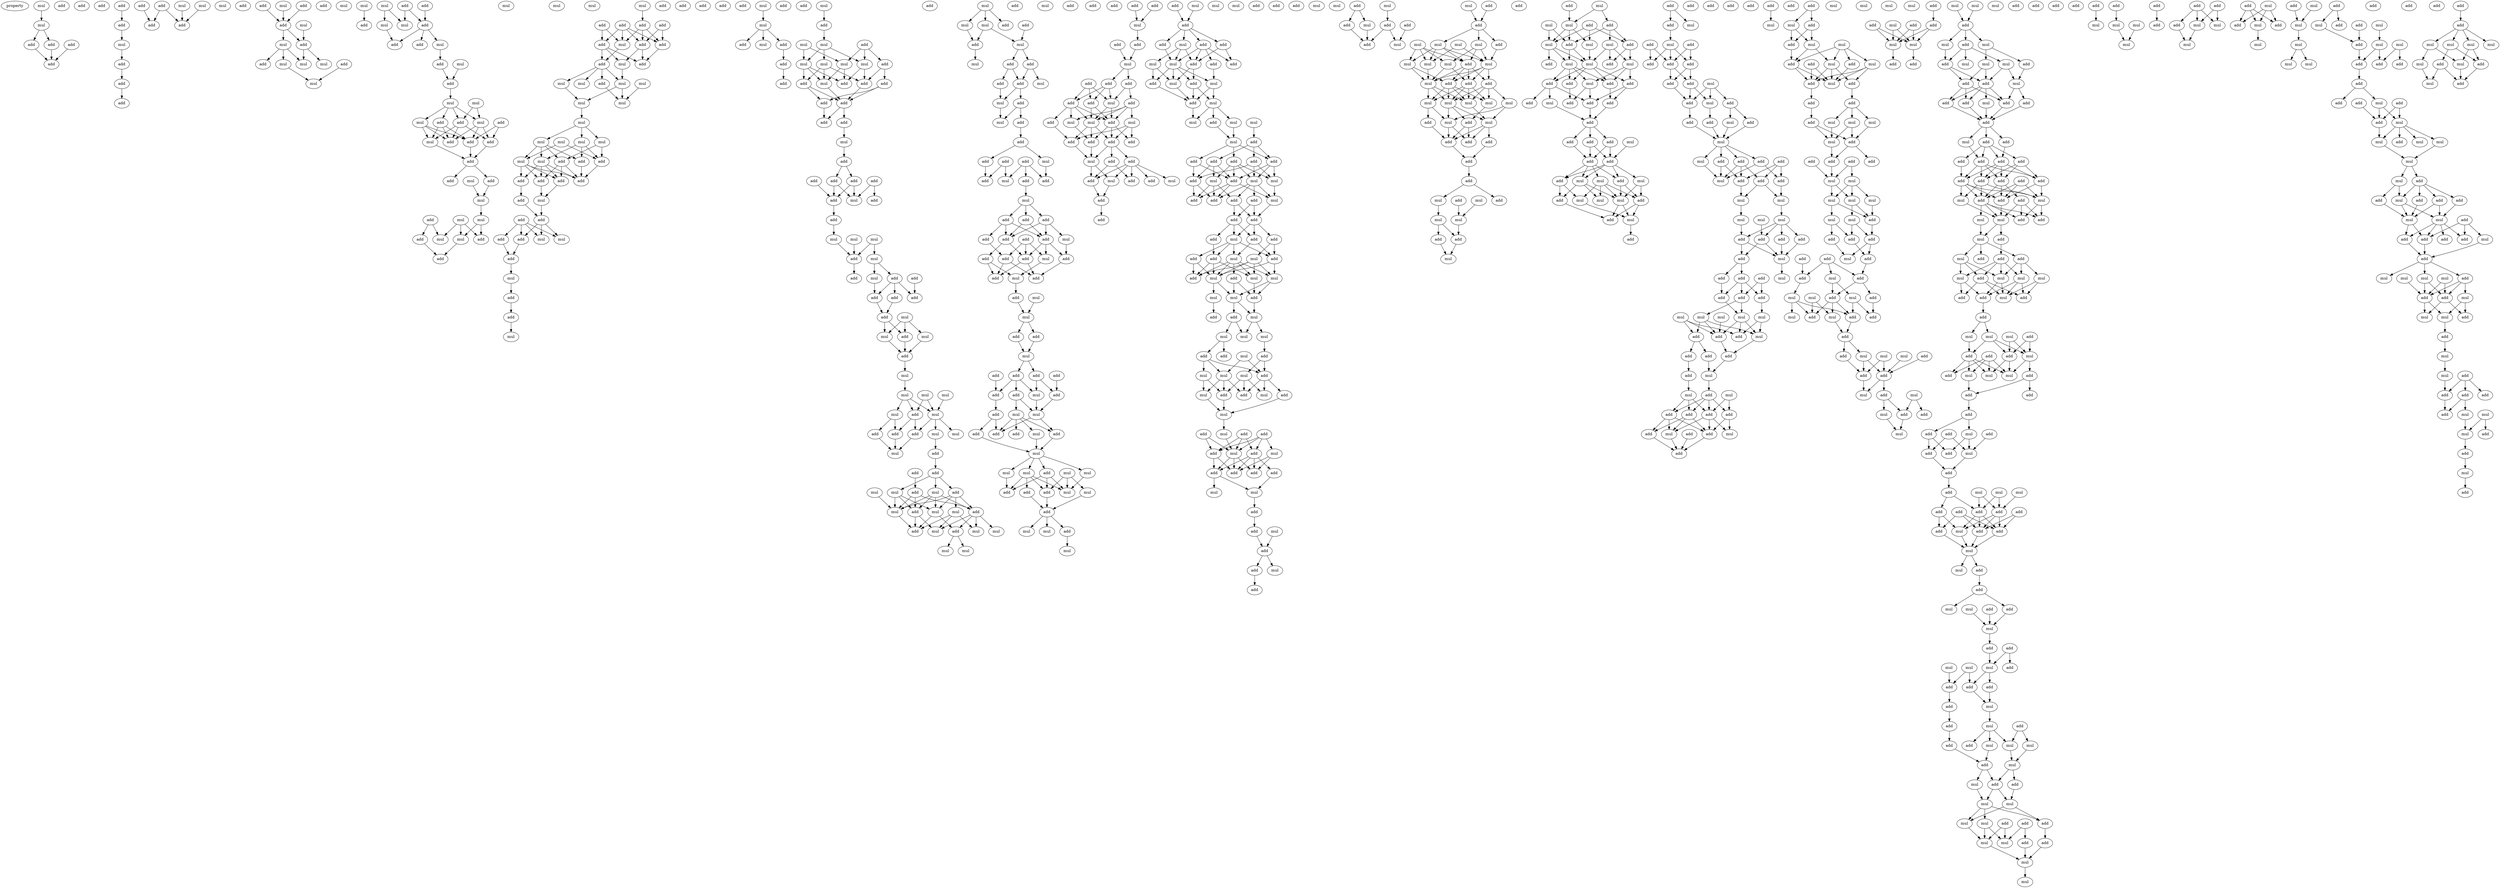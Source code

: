 digraph {
    node [fontcolor=black]
    property [mul=2,lf=1.5]
    0 [ label = mul ];
    1 [ label = add ];
    2 [ label = add ];
    3 [ label = add ];
    4 [ label = mul ];
    5 [ label = add ];
    6 [ label = add ];
    7 [ label = add ];
    8 [ label = add ];
    9 [ label = add ];
    10 [ label = add ];
    11 [ label = add ];
    12 [ label = mul ];
    13 [ label = mul ];
    14 [ label = mul ];
    15 [ label = add ];
    16 [ label = add ];
    17 [ label = add ];
    18 [ label = add ];
    19 [ label = add ];
    20 [ label = add ];
    21 [ label = mul ];
    22 [ label = add ];
    23 [ label = add ];
    24 [ label = mul ];
    25 [ label = add ];
    26 [ label = mul ];
    27 [ label = add ];
    28 [ label = mul ];
    29 [ label = add ];
    30 [ label = add ];
    31 [ label = mul ];
    32 [ label = mul ];
    33 [ label = add ];
    34 [ label = mul ];
    35 [ label = mul ];
    36 [ label = add ];
    37 [ label = mul ];
    38 [ label = mul ];
    39 [ label = add ];
    40 [ label = add ];
    41 [ label = add ];
    42 [ label = mul ];
    43 [ label = mul ];
    44 [ label = mul ];
    45 [ label = add ];
    46 [ label = mul ];
    47 [ label = mul ];
    48 [ label = add ];
    49 [ label = add ];
    50 [ label = add ];
    51 [ label = mul ];
    52 [ label = add ];
    53 [ label = mul ];
    54 [ label = mul ];
    55 [ label = add ];
    56 [ label = mul ];
    57 [ label = add ];
    58 [ label = mul ];
    59 [ label = add ];
    60 [ label = mul ];
    61 [ label = add ];
    62 [ label = add ];
    63 [ label = add ];
    64 [ label = add ];
    65 [ label = mul ];
    66 [ label = add ];
    67 [ label = add ];
    68 [ label = mul ];
    69 [ label = mul ];
    70 [ label = mul ];
    71 [ label = add ];
    72 [ label = mul ];
    73 [ label = mul ];
    74 [ label = add ];
    75 [ label = mul ];
    76 [ label = mul ];
    77 [ label = add ];
    78 [ label = add ];
    79 [ label = mul ];
    80 [ label = add ];
    81 [ label = add ];
    82 [ label = add ];
    83 [ label = add ];
    84 [ label = add ];
    85 [ label = mul ];
    86 [ label = add ];
    87 [ label = add ];
    88 [ label = add ];
    89 [ label = add ];
    90 [ label = mul ];
    91 [ label = add ];
    92 [ label = add ];
    93 [ label = mul ];
    94 [ label = mul ];
    95 [ label = mul ];
    96 [ label = mul ];
    97 [ label = mul ];
    98 [ label = mul ];
    99 [ label = mul ];
    100 [ label = mul ];
    101 [ label = mul ];
    102 [ label = mul ];
    103 [ label = mul ];
    104 [ label = add ];
    105 [ label = mul ];
    106 [ label = add ];
    107 [ label = add ];
    108 [ label = mul ];
    109 [ label = add ];
    110 [ label = add ];
    111 [ label = add ];
    112 [ label = add ];
    113 [ label = add ];
    114 [ label = mul ];
    115 [ label = add ];
    116 [ label = add ];
    117 [ label = mul ];
    118 [ label = add ];
    119 [ label = mul ];
    120 [ label = add ];
    121 [ label = add ];
    122 [ label = mul ];
    123 [ label = add ];
    124 [ label = add ];
    125 [ label = add ];
    126 [ label = add ];
    127 [ label = add ];
    128 [ label = add ];
    129 [ label = mul ];
    130 [ label = mul ];
    131 [ label = mul ];
    132 [ label = add ];
    133 [ label = mul ];
    134 [ label = add ];
    135 [ label = add ];
    136 [ label = add ];
    137 [ label = add ];
    138 [ label = add ];
    139 [ label = mul ];
    140 [ label = add ];
    141 [ label = mul ];
    142 [ label = mul ];
    143 [ label = add ];
    144 [ label = add ];
    145 [ label = mul ];
    146 [ label = mul ];
    147 [ label = mul ];
    148 [ label = mul ];
    149 [ label = add ];
    150 [ label = add ];
    151 [ label = add ];
    152 [ label = add ];
    153 [ label = mul ];
    154 [ label = add ];
    155 [ label = add ];
    156 [ label = add ];
    157 [ label = add ];
    158 [ label = mul ];
    159 [ label = add ];
    160 [ label = add ];
    161 [ label = add ];
    162 [ label = add ];
    163 [ label = add ];
    164 [ label = add ];
    165 [ label = add ];
    166 [ label = add ];
    167 [ label = mul ];
    168 [ label = add ];
    169 [ label = mul ];
    170 [ label = mul ];
    171 [ label = mul ];
    172 [ label = mul ];
    173 [ label = add ];
    174 [ label = add ];
    175 [ label = add ];
    176 [ label = mul ];
    177 [ label = add ];
    178 [ label = add ];
    179 [ label = add ];
    180 [ label = add ];
    181 [ label = mul ];
    182 [ label = add ];
    183 [ label = mul ];
    184 [ label = add ];
    185 [ label = mul ];
    186 [ label = add ];
    187 [ label = mul ];
    188 [ label = mul ];
    189 [ label = mul ];
    190 [ label = mul ];
    191 [ label = mul ];
    192 [ label = mul ];
    193 [ label = add ];
    194 [ label = add ];
    195 [ label = add ];
    196 [ label = mul ];
    197 [ label = add ];
    198 [ label = mul ];
    199 [ label = add ];
    200 [ label = mul ];
    201 [ label = add ];
    202 [ label = add ];
    203 [ label = mul ];
    204 [ label = add ];
    205 [ label = mul ];
    206 [ label = mul ];
    207 [ label = add ];
    208 [ label = mul ];
    209 [ label = add ];
    210 [ label = add ];
    211 [ label = mul ];
    212 [ label = mul ];
    213 [ label = mul ];
    214 [ label = mul ];
    215 [ label = add ];
    216 [ label = add ];
    217 [ label = mul ];
    218 [ label = mul ];
    219 [ label = mul ];
    220 [ label = mul ];
    221 [ label = add ];
    222 [ label = add ];
    223 [ label = mul ];
    224 [ label = mul ];
    225 [ label = mul ];
    226 [ label = add ];
    227 [ label = mul ];
    228 [ label = add ];
    229 [ label = add ];
    230 [ label = mul ];
    231 [ label = add ];
    232 [ label = add ];
    233 [ label = add ];
    234 [ label = mul ];
    235 [ label = add ];
    236 [ label = mul ];
    237 [ label = mul ];
    238 [ label = add ];
    239 [ label = add ];
    240 [ label = add ];
    241 [ label = add ];
    242 [ label = add ];
    243 [ label = add ];
    244 [ label = mul ];
    245 [ label = mul ];
    246 [ label = add ];
    247 [ label = add ];
    248 [ label = add ];
    249 [ label = mul ];
    250 [ label = add ];
    251 [ label = add ];
    252 [ label = add ];
    253 [ label = add ];
    254 [ label = add ];
    255 [ label = mul ];
    256 [ label = add ];
    257 [ label = add ];
    258 [ label = add ];
    259 [ label = add ];
    260 [ label = mul ];
    261 [ label = add ];
    262 [ label = add ];
    263 [ label = mul ];
    264 [ label = add ];
    265 [ label = add ];
    266 [ label = mul ];
    267 [ label = add ];
    268 [ label = mul ];
    269 [ label = add ];
    270 [ label = add ];
    271 [ label = add ];
    272 [ label = mul ];
    273 [ label = add ];
    274 [ label = add ];
    275 [ label = add ];
    276 [ label = add ];
    277 [ label = add ];
    278 [ label = add ];
    279 [ label = add ];
    280 [ label = mul ];
    281 [ label = mul ];
    282 [ label = add ];
    283 [ label = mul ];
    284 [ label = add ];
    285 [ label = add ];
    286 [ label = mul ];
    287 [ label = add ];
    288 [ label = add ];
    289 [ label = mul ];
    290 [ label = mul ];
    291 [ label = mul ];
    292 [ label = add ];
    293 [ label = mul ];
    294 [ label = mul ];
    295 [ label = add ];
    296 [ label = add ];
    297 [ label = add ];
    298 [ label = mul ];
    299 [ label = mul ];
    300 [ label = add ];
    301 [ label = mul ];
    302 [ label = mul ];
    303 [ label = add ];
    304 [ label = add ];
    305 [ label = mul ];
    306 [ label = add ];
    307 [ label = add ];
    308 [ label = mul ];
    309 [ label = add ];
    310 [ label = add ];
    311 [ label = mul ];
    312 [ label = add ];
    313 [ label = add ];
    314 [ label = add ];
    315 [ label = add ];
    316 [ label = add ];
    317 [ label = mul ];
    318 [ label = add ];
    319 [ label = mul ];
    320 [ label = add ];
    321 [ label = mul ];
    322 [ label = mul ];
    323 [ label = add ];
    324 [ label = add ];
    325 [ label = add ];
    326 [ label = add ];
    327 [ label = add ];
    328 [ label = add ];
    329 [ label = add ];
    330 [ label = mul ];
    331 [ label = mul ];
    332 [ label = add ];
    333 [ label = mul ];
    334 [ label = add ];
    335 [ label = add ];
    336 [ label = add ];
    337 [ label = add ];
    338 [ label = add ];
    339 [ label = mul ];
    340 [ label = mul ];
    341 [ label = mul ];
    342 [ label = add ];
    343 [ label = mul ];
    344 [ label = add ];
    345 [ label = add ];
    346 [ label = add ];
    347 [ label = mul ];
    348 [ label = add ];
    349 [ label = add ];
    350 [ label = add ];
    351 [ label = mul ];
    352 [ label = add ];
    353 [ label = mul ];
    354 [ label = add ];
    355 [ label = mul ];
    356 [ label = mul ];
    357 [ label = add ];
    358 [ label = mul ];
    359 [ label = mul ];
    360 [ label = add ];
    361 [ label = mul ];
    362 [ label = mul ];
    363 [ label = add ];
    364 [ label = add ];
    365 [ label = add ];
    366 [ label = add ];
    367 [ label = add ];
    368 [ label = add ];
    369 [ label = mul ];
    370 [ label = add ];
    371 [ label = mul ];
    372 [ label = add ];
    373 [ label = mul ];
    374 [ label = mul ];
    375 [ label = add ];
    376 [ label = add ];
    377 [ label = add ];
    378 [ label = add ];
    379 [ label = add ];
    380 [ label = add ];
    381 [ label = add ];
    382 [ label = add ];
    383 [ label = add ];
    384 [ label = mul ];
    385 [ label = mul ];
    386 [ label = mul ];
    387 [ label = add ];
    388 [ label = add ];
    389 [ label = add ];
    390 [ label = mul ];
    391 [ label = mul ];
    392 [ label = add ];
    393 [ label = mul ];
    394 [ label = add ];
    395 [ label = add ];
    396 [ label = mul ];
    397 [ label = mul ];
    398 [ label = mul ];
    399 [ label = add ];
    400 [ label = add ];
    401 [ label = mul ];
    402 [ label = mul ];
    403 [ label = mul ];
    404 [ label = add ];
    405 [ label = add ];
    406 [ label = mul ];
    407 [ label = add ];
    408 [ label = add ];
    409 [ label = mul ];
    410 [ label = add ];
    411 [ label = mul ];
    412 [ label = mul ];
    413 [ label = add ];
    414 [ label = add ];
    415 [ label = mul ];
    416 [ label = mul ];
    417 [ label = add ];
    418 [ label = mul ];
    419 [ label = mul ];
    420 [ label = add ];
    421 [ label = add ];
    422 [ label = add ];
    423 [ label = mul ];
    424 [ label = mul ];
    425 [ label = add ];
    426 [ label = add ];
    427 [ label = add ];
    428 [ label = add ];
    429 [ label = add ];
    430 [ label = add ];
    431 [ label = mul ];
    432 [ label = mul ];
    433 [ label = add ];
    434 [ label = add ];
    435 [ label = add ];
    436 [ label = add ];
    437 [ label = mul ];
    438 [ label = mul ];
    439 [ label = add ];
    440 [ label = mul ];
    441 [ label = add ];
    442 [ label = mul ];
    443 [ label = add ];
    444 [ label = add ];
    445 [ label = mul ];
    446 [ label = add ];
    447 [ label = add ];
    448 [ label = add ];
    449 [ label = mul ];
    450 [ label = add ];
    451 [ label = mul ];
    452 [ label = mul ];
    453 [ label = add ];
    454 [ label = add ];
    455 [ label = mul ];
    456 [ label = add ];
    457 [ label = mul ];
    458 [ label = mul ];
    459 [ label = mul ];
    460 [ label = mul ];
    461 [ label = mul ];
    462 [ label = add ];
    463 [ label = mul ];
    464 [ label = mul ];
    465 [ label = mul ];
    466 [ label = add ];
    467 [ label = add ];
    468 [ label = add ];
    469 [ label = mul ];
    470 [ label = mul ];
    471 [ label = mul ];
    472 [ label = mul ];
    473 [ label = mul ];
    474 [ label = add ];
    475 [ label = mul ];
    476 [ label = add ];
    477 [ label = mul ];
    478 [ label = add ];
    479 [ label = add ];
    480 [ label = add ];
    481 [ label = add ];
    482 [ label = add ];
    483 [ label = mul ];
    484 [ label = add ];
    485 [ label = add ];
    486 [ label = mul ];
    487 [ label = mul ];
    488 [ label = mul ];
    489 [ label = add ];
    490 [ label = add ];
    491 [ label = add ];
    492 [ label = mul ];
    493 [ label = mul ];
    494 [ label = add ];
    495 [ label = add ];
    496 [ label = mul ];
    497 [ label = add ];
    498 [ label = mul ];
    499 [ label = add ];
    500 [ label = mul ];
    501 [ label = mul ];
    502 [ label = add ];
    503 [ label = mul ];
    504 [ label = mul ];
    505 [ label = add ];
    506 [ label = mul ];
    507 [ label = add ];
    508 [ label = mul ];
    509 [ label = mul ];
    510 [ label = add ];
    511 [ label = add ];
    512 [ label = add ];
    513 [ label = add ];
    514 [ label = add ];
    515 [ label = add ];
    516 [ label = add ];
    517 [ label = add ];
    518 [ label = mul ];
    519 [ label = add ];
    520 [ label = add ];
    521 [ label = add ];
    522 [ label = add ];
    523 [ label = mul ];
    524 [ label = add ];
    525 [ label = add ];
    526 [ label = add ];
    527 [ label = mul ];
    528 [ label = add ];
    529 [ label = mul ];
    530 [ label = mul ];
    531 [ label = add ];
    532 [ label = mul ];
    533 [ label = mul ];
    534 [ label = add ];
    535 [ label = mul ];
    536 [ label = add ];
    537 [ label = mul ];
    538 [ label = add ];
    539 [ label = add ];
    540 [ label = add ];
    541 [ label = mul ];
    542 [ label = mul ];
    543 [ label = add ];
    544 [ label = add ];
    545 [ label = add ];
    546 [ label = add ];
    547 [ label = add ];
    548 [ label = add ];
    549 [ label = mul ];
    550 [ label = add ];
    551 [ label = add ];
    552 [ label = mul ];
    553 [ label = add ];
    554 [ label = add ];
    555 [ label = add ];
    556 [ label = add ];
    557 [ label = mul ];
    558 [ label = add ];
    559 [ label = add ];
    560 [ label = mul ];
    561 [ label = add ];
    562 [ label = add ];
    563 [ label = add ];
    564 [ label = add ];
    565 [ label = mul ];
    566 [ label = mul ];
    567 [ label = add ];
    568 [ label = add ];
    569 [ label = add ];
    570 [ label = mul ];
    571 [ label = mul ];
    572 [ label = add ];
    573 [ label = mul ];
    574 [ label = mul ];
    575 [ label = mul ];
    576 [ label = add ];
    577 [ label = add ];
    578 [ label = add ];
    579 [ label = add ];
    580 [ label = mul ];
    581 [ label = add ];
    582 [ label = add ];
    583 [ label = mul ];
    584 [ label = add ];
    585 [ label = add ];
    586 [ label = add ];
    587 [ label = add ];
    588 [ label = add ];
    589 [ label = mul ];
    590 [ label = mul ];
    591 [ label = mul ];
    592 [ label = mul ];
    593 [ label = mul ];
    594 [ label = add ];
    595 [ label = add ];
    596 [ label = mul ];
    597 [ label = add ];
    598 [ label = add ];
    599 [ label = add ];
    600 [ label = add ];
    601 [ label = mul ];
    602 [ label = add ];
    603 [ label = add ];
    604 [ label = mul ];
    605 [ label = add ];
    606 [ label = mul ];
    607 [ label = add ];
    608 [ label = add ];
    609 [ label = add ];
    610 [ label = add ];
    611 [ label = mul ];
    612 [ label = add ];
    613 [ label = mul ];
    614 [ label = add ];
    615 [ label = add ];
    616 [ label = add ];
    617 [ label = add ];
    618 [ label = add ];
    619 [ label = add ];
    620 [ label = mul ];
    621 [ label = mul ];
    622 [ label = mul ];
    623 [ label = mul ];
    624 [ label = add ];
    625 [ label = add ];
    626 [ label = mul ];
    627 [ label = mul ];
    628 [ label = add ];
    629 [ label = add ];
    630 [ label = mul ];
    631 [ label = mul ];
    632 [ label = add ];
    633 [ label = add ];
    634 [ label = mul ];
    635 [ label = add ];
    636 [ label = add ];
    637 [ label = add ];
    638 [ label = add ];
    639 [ label = mul ];
    640 [ label = mul ];
    641 [ label = mul ];
    642 [ label = mul ];
    643 [ label = add ];
    644 [ label = add ];
    645 [ label = add ];
    646 [ label = add ];
    647 [ label = add ];
    648 [ label = mul ];
    649 [ label = mul ];
    650 [ label = mul ];
    651 [ label = mul ];
    652 [ label = mul ];
    653 [ label = mul ];
    654 [ label = add ];
    655 [ label = mul ];
    656 [ label = mul ];
    657 [ label = add ];
    658 [ label = add ];
    659 [ label = add ];
    660 [ label = add ];
    661 [ label = mul ];
    662 [ label = add ];
    663 [ label = add ];
    664 [ label = mul ];
    665 [ label = add ];
    666 [ label = add ];
    667 [ label = mul ];
    668 [ label = mul ];
    669 [ label = add ];
    670 [ label = add ];
    671 [ label = mul ];
    672 [ label = add ];
    673 [ label = mul ];
    674 [ label = add ];
    675 [ label = add ];
    676 [ label = mul ];
    677 [ label = add ];
    678 [ label = add ];
    679 [ label = mul ];
    680 [ label = mul ];
    681 [ label = mul ];
    682 [ label = add ];
    683 [ label = add ];
    684 [ label = add ];
    685 [ label = add ];
    686 [ label = mul ];
    687 [ label = mul ];
    688 [ label = add ];
    689 [ label = add ];
    690 [ label = mul ];
    691 [ label = mul ];
    692 [ label = mul ];
    693 [ label = add ];
    694 [ label = add ];
    695 [ label = add ];
    696 [ label = add ];
    697 [ label = mul ];
    698 [ label = mul ];
    699 [ label = mul ];
    700 [ label = add ];
    701 [ label = mul ];
    702 [ label = mul ];
    703 [ label = add ];
    704 [ label = mul ];
    705 [ label = add ];
    706 [ label = mul ];
    707 [ label = add ];
    708 [ label = mul ];
    709 [ label = mul ];
    710 [ label = add ];
    711 [ label = add ];
    712 [ label = mul ];
    713 [ label = mul ];
    714 [ label = add ];
    715 [ label = mul ];
    716 [ label = add ];
    717 [ label = add ];
    718 [ label = add ];
    719 [ label = add ];
    720 [ label = mul ];
    721 [ label = add ];
    722 [ label = add ];
    723 [ label = add ];
    724 [ label = mul ];
    725 [ label = add ];
    726 [ label = add ];
    727 [ label = add ];
    728 [ label = add ];
    729 [ label = add ];
    730 [ label = add ];
    731 [ label = add ];
    732 [ label = add ];
    733 [ label = add ];
    734 [ label = add ];
    735 [ label = add ];
    736 [ label = add ];
    737 [ label = add ];
    738 [ label = add ];
    739 [ label = mul ];
    740 [ label = mul ];
    741 [ label = mul ];
    742 [ label = add ];
    743 [ label = add ];
    744 [ label = mul ];
    745 [ label = mul ];
    746 [ label = add ];
    747 [ label = mul ];
    748 [ label = add ];
    749 [ label = add ];
    750 [ label = add ];
    751 [ label = mul ];
    752 [ label = mul ];
    753 [ label = mul ];
    754 [ label = add ];
    755 [ label = mul ];
    756 [ label = add ];
    757 [ label = add ];
    758 [ label = mul ];
    759 [ label = add ];
    760 [ label = add ];
    761 [ label = mul ];
    762 [ label = mul ];
    763 [ label = add ];
    764 [ label = mul ];
    765 [ label = mul ];
    766 [ label = add ];
    767 [ label = add ];
    768 [ label = add ];
    769 [ label = add ];
    770 [ label = mul ];
    771 [ label = mul ];
    772 [ label = add ];
    773 [ label = mul ];
    774 [ label = add ];
    775 [ label = add ];
    776 [ label = add ];
    777 [ label = add ];
    778 [ label = mul ];
    779 [ label = add ];
    780 [ label = add ];
    781 [ label = add ];
    782 [ label = add ];
    783 [ label = mul ];
    784 [ label = add ];
    785 [ label = add ];
    786 [ label = mul ];
    787 [ label = mul ];
    788 [ label = mul ];
    789 [ label = add ];
    790 [ label = add ];
    791 [ label = add ];
    792 [ label = add ];
    793 [ label = add ];
    794 [ label = add ];
    795 [ label = add ];
    796 [ label = add ];
    797 [ label = mul ];
    798 [ label = mul ];
    799 [ label = add ];
    800 [ label = mul ];
    801 [ label = add ];
    802 [ label = add ];
    803 [ label = add ];
    804 [ label = mul ];
    805 [ label = mul ];
    806 [ label = add ];
    807 [ label = add ];
    808 [ label = add ];
    809 [ label = mul ];
    810 [ label = add ];
    811 [ label = add ];
    812 [ label = mul ];
    813 [ label = add ];
    814 [ label = mul ];
    815 [ label = mul ];
    816 [ label = add ];
    817 [ label = add ];
    818 [ label = add ];
    819 [ label = add ];
    820 [ label = mul ];
    821 [ label = add ];
    822 [ label = mul ];
    823 [ label = add ];
    824 [ label = add ];
    825 [ label = mul ];
    826 [ label = mul ];
    827 [ label = add ];
    828 [ label = mul ];
    829 [ label = mul ];
    830 [ label = add ];
    831 [ label = mul ];
    832 [ label = add ];
    833 [ label = add ];
    834 [ label = mul ];
    835 [ label = mul ];
    836 [ label = add ];
    837 [ label = mul ];
    838 [ label = add ];
    839 [ label = add ];
    840 [ label = mul ];
    841 [ label = mul ];
    842 [ label = add ];
    843 [ label = add ];
    844 [ label = mul ];
    845 [ label = mul ];
    846 [ label = mul ];
    847 [ label = add ];
    848 [ label = add ];
    849 [ label = mul ];
    850 [ label = mul ];
    851 [ label = mul ];
    852 [ label = mul ];
    853 [ label = add ];
    854 [ label = add ];
    855 [ label = add ];
    856 [ label = add ];
    857 [ label = mul ];
    858 [ label = add ];
    859 [ label = mul ];
    860 [ label = mul ];
    861 [ label = add ];
    862 [ label = mul ];
    863 [ label = add ];
    864 [ label = add ];
    865 [ label = mul ];
    866 [ label = add ];
    867 [ label = mul ];
    868 [ label = mul ];
    869 [ label = mul ];
    870 [ label = mul ];
    871 [ label = mul ];
    872 [ label = mul ];
    873 [ label = add ];
    874 [ label = mul ];
    875 [ label = mul ];
    876 [ label = add ];
    877 [ label = add ];
    878 [ label = mul ];
    879 [ label = add ];
    880 [ label = mul ];
    881 [ label = add ];
    882 [ label = add ];
    883 [ label = add ];
    884 [ label = add ];
    885 [ label = add ];
    886 [ label = mul ];
    887 [ label = add ];
    888 [ label = add ];
    889 [ label = add ];
    890 [ label = mul ];
    891 [ label = add ];
    892 [ label = mul ];
    893 [ label = mul ];
    894 [ label = mul ];
    895 [ label = mul ];
    896 [ label = mul ];
    897 [ label = add ];
    898 [ label = add ];
    899 [ label = add ];
    900 [ label = add ];
    901 [ label = add ];
    902 [ label = mul ];
    903 [ label = mul ];
    904 [ label = mul ];
    905 [ label = add ];
    906 [ label = add ];
    907 [ label = mul ];
    908 [ label = add ];
    909 [ label = add ];
    910 [ label = add ];
    911 [ label = add ];
    912 [ label = mul ];
    913 [ label = mul ];
    914 [ label = mul ];
    915 [ label = add ];
    916 [ label = mul ];
    917 [ label = add ];
    918 [ label = add ];
    919 [ label = mul ];
    920 [ label = mul ];
    921 [ label = mul ];
    922 [ label = add ];
    923 [ label = add ];
    924 [ label = mul ];
    925 [ label = add ];
    926 [ label = mul ];
    927 [ label = add ];
    928 [ label = add ];
    929 [ label = add ];
    930 [ label = add ];
    931 [ label = mul ];
    932 [ label = mul ];
    933 [ label = mul ];
    934 [ label = add ];
    935 [ label = add ];
    936 [ label = add ];
    937 [ label = mul ];
    938 [ label = add ];
    939 [ label = add ];
    940 [ label = add ];
    941 [ label = add ];
    942 [ label = add ];
    943 [ label = mul ];
    944 [ label = mul ];
    945 [ label = mul ];
    946 [ label = mul ];
    947 [ label = add ];
    948 [ label = mul ];
    949 [ label = mul ];
    950 [ label = add ];
    951 [ label = mul ];
    952 [ label = add ];
    0 -> 4 [ name = 0 ];
    4 -> 6 [ name = 1 ];
    4 -> 7 [ name = 2 ];
    5 -> 8 [ name = 3 ];
    6 -> 8 [ name = 4 ];
    7 -> 8 [ name = 5 ];
    9 -> 10 [ name = 6 ];
    10 -> 14 [ name = 7 ];
    11 -> 18 [ name = 8 ];
    12 -> 17 [ name = 9 ];
    13 -> 17 [ name = 10 ];
    14 -> 16 [ name = 11 ];
    15 -> 17 [ name = 12 ];
    15 -> 18 [ name = 13 ];
    16 -> 19 [ name = 14 ];
    19 -> 20 [ name = 15 ];
    23 -> 27 [ name = 16 ];
    24 -> 27 [ name = 17 ];
    25 -> 27 [ name = 18 ];
    26 -> 29 [ name = 19 ];
    27 -> 28 [ name = 20 ];
    27 -> 29 [ name = 21 ];
    28 -> 30 [ name = 22 ];
    28 -> 31 [ name = 23 ];
    28 -> 32 [ name = 24 ];
    29 -> 32 [ name = 25 ];
    29 -> 34 [ name = 26 ];
    31 -> 35 [ name = 27 ];
    33 -> 35 [ name = 28 ];
    38 -> 39 [ name = 29 ];
    40 -> 44 [ name = 30 ];
    40 -> 45 [ name = 31 ];
    41 -> 45 [ name = 32 ];
    43 -> 44 [ name = 33 ];
    43 -> 46 [ name = 34 ];
    45 -> 47 [ name = 35 ];
    45 -> 48 [ name = 36 ];
    45 -> 49 [ name = 37 ];
    46 -> 48 [ name = 38 ];
    47 -> 50 [ name = 39 ];
    50 -> 52 [ name = 40 ];
    51 -> 52 [ name = 41 ];
    52 -> 54 [ name = 42 ];
    53 -> 55 [ name = 43 ];
    53 -> 58 [ name = 44 ];
    54 -> 55 [ name = 45 ];
    54 -> 56 [ name = 46 ];
    54 -> 57 [ name = 47 ];
    54 -> 58 [ name = 48 ];
    55 -> 60 [ name = 49 ];
    55 -> 62 [ name = 50 ];
    55 -> 63 [ name = 51 ];
    56 -> 60 [ name = 52 ];
    56 -> 61 [ name = 53 ];
    56 -> 63 [ name = 54 ];
    57 -> 60 [ name = 55 ];
    57 -> 61 [ name = 56 ];
    57 -> 63 [ name = 57 ];
    58 -> 61 [ name = 58 ];
    58 -> 62 [ name = 59 ];
    58 -> 63 [ name = 60 ];
    59 -> 61 [ name = 61 ];
    59 -> 62 [ name = 62 ];
    60 -> 64 [ name = 63 ];
    61 -> 64 [ name = 64 ];
    62 -> 64 [ name = 65 ];
    64 -> 66 [ name = 66 ];
    64 -> 67 [ name = 67 ];
    65 -> 68 [ name = 68 ];
    67 -> 68 [ name = 69 ];
    68 -> 69 [ name = 70 ];
    69 -> 76 [ name = 71 ];
    69 -> 77 [ name = 72 ];
    70 -> 75 [ name = 73 ];
    70 -> 76 [ name = 74 ];
    70 -> 77 [ name = 75 ];
    71 -> 74 [ name = 76 ];
    71 -> 75 [ name = 77 ];
    74 -> 78 [ name = 78 ];
    76 -> 78 [ name = 79 ];
    79 -> 83 [ name = 80 ];
    80 -> 85 [ name = 81 ];
    80 -> 86 [ name = 82 ];
    80 -> 87 [ name = 83 ];
    80 -> 88 [ name = 84 ];
    82 -> 85 [ name = 85 ];
    82 -> 86 [ name = 86 ];
    83 -> 85 [ name = 87 ];
    83 -> 87 [ name = 88 ];
    83 -> 88 [ name = 89 ];
    84 -> 87 [ name = 90 ];
    84 -> 88 [ name = 91 ];
    85 -> 89 [ name = 92 ];
    86 -> 89 [ name = 93 ];
    86 -> 90 [ name = 94 ];
    86 -> 91 [ name = 95 ];
    87 -> 91 [ name = 96 ];
    88 -> 90 [ name = 97 ];
    88 -> 91 [ name = 98 ];
    89 -> 92 [ name = 99 ];
    89 -> 93 [ name = 100 ];
    89 -> 94 [ name = 101 ];
    89 -> 96 [ name = 102 ];
    90 -> 94 [ name = 103 ];
    92 -> 97 [ name = 104 ];
    93 -> 98 [ name = 105 ];
    94 -> 97 [ name = 106 ];
    94 -> 98 [ name = 107 ];
    95 -> 97 [ name = 108 ];
    98 -> 99 [ name = 109 ];
    99 -> 101 [ name = 110 ];
    99 -> 102 [ name = 111 ];
    99 -> 103 [ name = 112 ];
    100 -> 106 [ name = 113 ];
    100 -> 108 [ name = 114 ];
    101 -> 104 [ name = 115 ];
    101 -> 106 [ name = 116 ];
    102 -> 105 [ name = 117 ];
    102 -> 106 [ name = 118 ];
    102 -> 107 [ name = 119 ];
    103 -> 104 [ name = 120 ];
    103 -> 105 [ name = 121 ];
    103 -> 107 [ name = 122 ];
    103 -> 108 [ name = 123 ];
    104 -> 110 [ name = 124 ];
    104 -> 111 [ name = 125 ];
    104 -> 112 [ name = 126 ];
    105 -> 109 [ name = 127 ];
    105 -> 110 [ name = 128 ];
    105 -> 111 [ name = 129 ];
    105 -> 112 [ name = 130 ];
    106 -> 110 [ name = 131 ];
    107 -> 110 [ name = 132 ];
    108 -> 109 [ name = 133 ];
    108 -> 110 [ name = 134 ];
    108 -> 111 [ name = 135 ];
    108 -> 112 [ name = 136 ];
    109 -> 113 [ name = 137 ];
    111 -> 114 [ name = 138 ];
    112 -> 114 [ name = 139 ];
    113 -> 115 [ name = 140 ];
    114 -> 115 [ name = 141 ];
    115 -> 117 [ name = 142 ];
    115 -> 119 [ name = 143 ];
    115 -> 120 [ name = 144 ];
    116 -> 117 [ name = 145 ];
    116 -> 118 [ name = 146 ];
    116 -> 119 [ name = 147 ];
    116 -> 120 [ name = 148 ];
    118 -> 121 [ name = 149 ];
    120 -> 121 [ name = 150 ];
    121 -> 122 [ name = 151 ];
    122 -> 123 [ name = 152 ];
    123 -> 128 [ name = 153 ];
    128 -> 129 [ name = 154 ];
    130 -> 131 [ name = 155 ];
    131 -> 132 [ name = 156 ];
    131 -> 133 [ name = 157 ];
    131 -> 135 [ name = 158 ];
    135 -> 137 [ name = 159 ];
    137 -> 138 [ name = 160 ];
    139 -> 140 [ name = 161 ];
    140 -> 142 [ name = 162 ];
    141 -> 146 [ name = 163 ];
    141 -> 148 [ name = 164 ];
    142 -> 145 [ name = 165 ];
    142 -> 147 [ name = 166 ];
    142 -> 148 [ name = 167 ];
    143 -> 144 [ name = 168 ];
    143 -> 145 [ name = 169 ];
    143 -> 146 [ name = 170 ];
    144 -> 149 [ name = 171 ];
    144 -> 151 [ name = 172 ];
    145 -> 149 [ name = 173 ];
    145 -> 150 [ name = 174 ];
    146 -> 150 [ name = 175 ];
    146 -> 153 [ name = 176 ];
    147 -> 149 [ name = 177 ];
    147 -> 152 [ name = 178 ];
    147 -> 153 [ name = 179 ];
    148 -> 150 [ name = 180 ];
    148 -> 152 [ name = 181 ];
    148 -> 153 [ name = 182 ];
    149 -> 155 [ name = 183 ];
    151 -> 154 [ name = 184 ];
    151 -> 155 [ name = 185 ];
    152 -> 154 [ name = 186 ];
    152 -> 155 [ name = 187 ];
    153 -> 155 [ name = 188 ];
    154 -> 157 [ name = 189 ];
    155 -> 156 [ name = 190 ];
    155 -> 157 [ name = 191 ];
    156 -> 158 [ name = 192 ];
    158 -> 159 [ name = 193 ];
    159 -> 163 [ name = 194 ];
    159 -> 164 [ name = 195 ];
    160 -> 166 [ name = 196 ];
    161 -> 165 [ name = 197 ];
    161 -> 167 [ name = 198 ];
    163 -> 166 [ name = 199 ];
    163 -> 167 [ name = 200 ];
    164 -> 166 [ name = 201 ];
    164 -> 167 [ name = 202 ];
    166 -> 168 [ name = 203 ];
    168 -> 169 [ name = 204 ];
    169 -> 173 [ name = 205 ];
    170 -> 172 [ name = 206 ];
    170 -> 173 [ name = 207 ];
    171 -> 173 [ name = 208 ];
    172 -> 175 [ name = 209 ];
    172 -> 176 [ name = 210 ];
    173 -> 174 [ name = 211 ];
    175 -> 178 [ name = 212 ];
    175 -> 179 [ name = 213 ];
    175 -> 180 [ name = 214 ];
    176 -> 178 [ name = 215 ];
    177 -> 179 [ name = 216 ];
    178 -> 182 [ name = 217 ];
    180 -> 182 [ name = 218 ];
    181 -> 183 [ name = 219 ];
    181 -> 184 [ name = 220 ];
    181 -> 185 [ name = 221 ];
    182 -> 183 [ name = 222 ];
    182 -> 184 [ name = 223 ];
    183 -> 186 [ name = 224 ];
    184 -> 186 [ name = 225 ];
    185 -> 186 [ name = 226 ];
    186 -> 187 [ name = 227 ];
    187 -> 188 [ name = 228 ];
    188 -> 191 [ name = 229 ];
    188 -> 192 [ name = 230 ];
    188 -> 193 [ name = 231 ];
    189 -> 192 [ name = 232 ];
    189 -> 193 [ name = 233 ];
    190 -> 192 [ name = 234 ];
    191 -> 194 [ name = 235 ];
    191 -> 195 [ name = 236 ];
    192 -> 196 [ name = 237 ];
    192 -> 197 [ name = 238 ];
    192 -> 198 [ name = 239 ];
    193 -> 194 [ name = 240 ];
    193 -> 197 [ name = 241 ];
    194 -> 200 [ name = 242 ];
    195 -> 200 [ name = 243 ];
    196 -> 199 [ name = 244 ];
    197 -> 200 [ name = 245 ];
    199 -> 202 [ name = 246 ];
    201 -> 204 [ name = 247 ];
    202 -> 203 [ name = 248 ];
    202 -> 206 [ name = 249 ];
    202 -> 207 [ name = 250 ];
    203 -> 208 [ name = 251 ];
    203 -> 210 [ name = 252 ];
    203 -> 211 [ name = 253 ];
    204 -> 209 [ name = 254 ];
    204 -> 210 [ name = 255 ];
    204 -> 211 [ name = 256 ];
    205 -> 211 [ name = 257 ];
    206 -> 208 [ name = 258 ];
    206 -> 209 [ name = 259 ];
    206 -> 210 [ name = 260 ];
    206 -> 211 [ name = 261 ];
    207 -> 208 [ name = 262 ];
    207 -> 209 [ name = 263 ];
    207 -> 211 [ name = 264 ];
    207 -> 212 [ name = 265 ];
    208 -> 215 [ name = 266 ];
    208 -> 216 [ name = 267 ];
    209 -> 213 [ name = 268 ];
    209 -> 214 [ name = 269 ];
    209 -> 215 [ name = 270 ];
    209 -> 217 [ name = 271 ];
    210 -> 214 [ name = 272 ];
    210 -> 216 [ name = 273 ];
    211 -> 216 [ name = 274 ];
    212 -> 214 [ name = 275 ];
    212 -> 216 [ name = 276 ];
    212 -> 217 [ name = 277 ];
    215 -> 218 [ name = 278 ];
    215 -> 219 [ name = 279 ];
    220 -> 222 [ name = 280 ];
    220 -> 223 [ name = 281 ];
    220 -> 224 [ name = 282 ];
    221 -> 225 [ name = 283 ];
    223 -> 226 [ name = 284 ];
    224 -> 225 [ name = 285 ];
    224 -> 226 [ name = 286 ];
    225 -> 228 [ name = 287 ];
    225 -> 229 [ name = 288 ];
    226 -> 227 [ name = 289 ];
    228 -> 230 [ name = 290 ];
    228 -> 231 [ name = 291 ];
    229 -> 231 [ name = 292 ];
    229 -> 232 [ name = 293 ];
    231 -> 233 [ name = 294 ];
    231 -> 234 [ name = 295 ];
    232 -> 234 [ name = 296 ];
    233 -> 236 [ name = 297 ];
    233 -> 238 [ name = 298 ];
    234 -> 236 [ name = 299 ];
    238 -> 240 [ name = 300 ];
    240 -> 241 [ name = 301 ];
    240 -> 244 [ name = 302 ];
    241 -> 248 [ name = 303 ];
    242 -> 245 [ name = 304 ];
    242 -> 246 [ name = 305 ];
    242 -> 247 [ name = 306 ];
    243 -> 245 [ name = 307 ];
    243 -> 248 [ name = 308 ];
    244 -> 246 [ name = 309 ];
    247 -> 249 [ name = 310 ];
    249 -> 250 [ name = 311 ];
    249 -> 251 [ name = 312 ];
    249 -> 252 [ name = 313 ];
    250 -> 253 [ name = 314 ];
    250 -> 254 [ name = 315 ];
    250 -> 256 [ name = 316 ];
    251 -> 254 [ name = 317 ];
    251 -> 255 [ name = 318 ];
    251 -> 256 [ name = 319 ];
    252 -> 254 [ name = 320 ];
    252 -> 256 [ name = 321 ];
    253 -> 262 [ name = 322 ];
    254 -> 258 [ name = 323 ];
    254 -> 260 [ name = 324 ];
    254 -> 261 [ name = 325 ];
    255 -> 261 [ name = 326 ];
    256 -> 258 [ name = 327 ];
    256 -> 259 [ name = 328 ];
    257 -> 258 [ name = 329 ];
    257 -> 260 [ name = 330 ];
    257 -> 262 [ name = 331 ];
    258 -> 264 [ name = 332 ];
    258 -> 265 [ name = 333 ];
    259 -> 263 [ name = 334 ];
    259 -> 264 [ name = 335 ];
    260 -> 263 [ name = 336 ];
    261 -> 265 [ name = 337 ];
    262 -> 264 [ name = 338 ];
    262 -> 265 [ name = 339 ];
    263 -> 267 [ name = 340 ];
    266 -> 268 [ name = 341 ];
    267 -> 268 [ name = 342 ];
    268 -> 269 [ name = 343 ];
    268 -> 270 [ name = 344 ];
    269 -> 272 [ name = 345 ];
    270 -> 272 [ name = 346 ];
    272 -> 274 [ name = 347 ];
    272 -> 275 [ name = 348 ];
    273 -> 278 [ name = 349 ];
    274 -> 278 [ name = 350 ];
    274 -> 280 [ name = 351 ];
    275 -> 277 [ name = 352 ];
    275 -> 279 [ name = 353 ];
    275 -> 280 [ name = 354 ];
    276 -> 279 [ name = 355 ];
    277 -> 281 [ name = 356 ];
    277 -> 283 [ name = 357 ];
    278 -> 281 [ name = 358 ];
    279 -> 282 [ name = 359 ];
    280 -> 281 [ name = 360 ];
    281 -> 285 [ name = 361 ];
    281 -> 287 [ name = 362 ];
    282 -> 284 [ name = 363 ];
    282 -> 287 [ name = 364 ];
    283 -> 285 [ name = 365 ];
    283 -> 286 [ name = 366 ];
    283 -> 287 [ name = 367 ];
    283 -> 288 [ name = 368 ];
    284 -> 289 [ name = 369 ];
    285 -> 289 [ name = 370 ];
    286 -> 289 [ name = 371 ];
    289 -> 291 [ name = 372 ];
    289 -> 292 [ name = 373 ];
    289 -> 293 [ name = 374 ];
    289 -> 294 [ name = 375 ];
    290 -> 295 [ name = 376 ];
    290 -> 298 [ name = 377 ];
    290 -> 299 [ name = 378 ];
    291 -> 295 [ name = 379 ];
    291 -> 296 [ name = 380 ];
    291 -> 297 [ name = 381 ];
    291 -> 299 [ name = 382 ];
    292 -> 295 [ name = 383 ];
    292 -> 297 [ name = 384 ];
    292 -> 299 [ name = 385 ];
    293 -> 297 [ name = 386 ];
    294 -> 299 [ name = 387 ];
    295 -> 300 [ name = 388 ];
    296 -> 300 [ name = 389 ];
    298 -> 300 [ name = 390 ];
    300 -> 301 [ name = 391 ];
    300 -> 302 [ name = 392 ];
    300 -> 304 [ name = 393 ];
    304 -> 305 [ name = 394 ];
    306 -> 308 [ name = 395 ];
    307 -> 308 [ name = 396 ];
    308 -> 310 [ name = 397 ];
    309 -> 311 [ name = 398 ];
    310 -> 311 [ name = 399 ];
    311 -> 312 [ name = 400 ];
    311 -> 314 [ name = 401 ];
    312 -> 315 [ name = 402 ];
    312 -> 317 [ name = 403 ];
    313 -> 316 [ name = 404 ];
    313 -> 317 [ name = 405 ];
    313 -> 318 [ name = 406 ];
    314 -> 316 [ name = 407 ];
    314 -> 317 [ name = 408 ];
    314 -> 318 [ name = 409 ];
    315 -> 319 [ name = 410 ];
    315 -> 320 [ name = 411 ];
    315 -> 321 [ name = 412 ];
    315 -> 322 [ name = 413 ];
    316 -> 319 [ name = 414 ];
    316 -> 320 [ name = 415 ];
    316 -> 322 [ name = 416 ];
    316 -> 323 [ name = 417 ];
    317 -> 319 [ name = 418 ];
    317 -> 320 [ name = 419 ];
    318 -> 319 [ name = 420 ];
    318 -> 320 [ name = 421 ];
    319 -> 324 [ name = 422 ];
    319 -> 326 [ name = 423 ];
    319 -> 327 [ name = 424 ];
    320 -> 324 [ name = 425 ];
    320 -> 325 [ name = 426 ];
    320 -> 327 [ name = 427 ];
    321 -> 324 [ name = 428 ];
    321 -> 325 [ name = 429 ];
    321 -> 326 [ name = 430 ];
    322 -> 327 [ name = 431 ];
    323 -> 326 [ name = 432 ];
    324 -> 328 [ name = 433 ];
    324 -> 329 [ name = 434 ];
    324 -> 330 [ name = 435 ];
    326 -> 330 [ name = 436 ];
    327 -> 330 [ name = 437 ];
    328 -> 332 [ name = 438 ];
    328 -> 335 [ name = 439 ];
    329 -> 331 [ name = 440 ];
    329 -> 332 [ name = 441 ];
    329 -> 333 [ name = 442 ];
    329 -> 334 [ name = 443 ];
    329 -> 335 [ name = 444 ];
    330 -> 332 [ name = 445 ];
    330 -> 333 [ name = 446 ];
    332 -> 336 [ name = 447 ];
    333 -> 336 [ name = 448 ];
    336 -> 338 [ name = 449 ];
    337 -> 342 [ name = 450 ];
    339 -> 342 [ name = 451 ];
    342 -> 343 [ name = 452 ];
    342 -> 344 [ name = 453 ];
    342 -> 345 [ name = 454 ];
    342 -> 346 [ name = 455 ];
    343 -> 347 [ name = 456 ];
    343 -> 349 [ name = 457 ];
    343 -> 351 [ name = 458 ];
    344 -> 347 [ name = 459 ];
    344 -> 348 [ name = 460 ];
    344 -> 349 [ name = 461 ];
    344 -> 350 [ name = 462 ];
    345 -> 348 [ name = 463 ];
    345 -> 349 [ name = 464 ];
    346 -> 347 [ name = 465 ];
    347 -> 352 [ name = 466 ];
    347 -> 353 [ name = 467 ];
    347 -> 354 [ name = 468 ];
    347 -> 355 [ name = 469 ];
    349 -> 352 [ name = 470 ];
    349 -> 355 [ name = 471 ];
    350 -> 353 [ name = 472 ];
    351 -> 354 [ name = 473 ];
    351 -> 355 [ name = 474 ];
    352 -> 356 [ name = 475 ];
    352 -> 357 [ name = 476 ];
    353 -> 356 [ name = 477 ];
    353 -> 357 [ name = 478 ];
    354 -> 357 [ name = 479 ];
    355 -> 357 [ name = 480 ];
    356 -> 358 [ name = 481 ];
    356 -> 360 [ name = 482 ];
    356 -> 361 [ name = 483 ];
    357 -> 361 [ name = 484 ];
    358 -> 362 [ name = 485 ];
    359 -> 363 [ name = 486 ];
    360 -> 362 [ name = 487 ];
    362 -> 364 [ name = 488 ];
    362 -> 366 [ name = 489 ];
    362 -> 367 [ name = 490 ];
    363 -> 365 [ name = 491 ];
    363 -> 366 [ name = 492 ];
    363 -> 368 [ name = 493 ];
    364 -> 370 [ name = 494 ];
    364 -> 372 [ name = 495 ];
    365 -> 370 [ name = 496 ];
    365 -> 372 [ name = 497 ];
    365 -> 373 [ name = 498 ];
    366 -> 369 [ name = 499 ];
    366 -> 370 [ name = 500 ];
    366 -> 371 [ name = 501 ];
    367 -> 369 [ name = 502 ];
    367 -> 370 [ name = 503 ];
    367 -> 371 [ name = 504 ];
    367 -> 373 [ name = 505 ];
    368 -> 369 [ name = 506 ];
    368 -> 371 [ name = 507 ];
    368 -> 372 [ name = 508 ];
    369 -> 374 [ name = 509 ];
    369 -> 375 [ name = 510 ];
    369 -> 376 [ name = 511 ];
    369 -> 378 [ name = 512 ];
    370 -> 374 [ name = 513 ];
    370 -> 375 [ name = 514 ];
    370 -> 377 [ name = 515 ];
    371 -> 374 [ name = 516 ];
    372 -> 375 [ name = 517 ];
    372 -> 377 [ name = 518 ];
    373 -> 375 [ name = 519 ];
    373 -> 376 [ name = 520 ];
    373 -> 377 [ name = 521 ];
    374 -> 379 [ name = 522 ];
    376 -> 379 [ name = 523 ];
    376 -> 380 [ name = 524 ];
    378 -> 379 [ name = 525 ];
    378 -> 380 [ name = 526 ];
    379 -> 381 [ name = 527 ];
    379 -> 383 [ name = 528 ];
    379 -> 384 [ name = 529 ];
    380 -> 381 [ name = 530 ];
    380 -> 382 [ name = 531 ];
    380 -> 384 [ name = 532 ];
    381 -> 386 [ name = 533 ];
    381 -> 388 [ name = 534 ];
    382 -> 389 [ name = 535 ];
    383 -> 385 [ name = 536 ];
    383 -> 388 [ name = 537 ];
    384 -> 386 [ name = 538 ];
    384 -> 387 [ name = 539 ];
    384 -> 388 [ name = 540 ];
    384 -> 389 [ name = 541 ];
    385 -> 390 [ name = 542 ];
    385 -> 391 [ name = 543 ];
    385 -> 393 [ name = 544 ];
    385 -> 394 [ name = 545 ];
    386 -> 390 [ name = 546 ];
    386 -> 391 [ name = 547 ];
    386 -> 392 [ name = 548 ];
    386 -> 393 [ name = 549 ];
    386 -> 394 [ name = 550 ];
    387 -> 390 [ name = 551 ];
    387 -> 394 [ name = 552 ];
    388 -> 390 [ name = 553 ];
    388 -> 391 [ name = 554 ];
    389 -> 390 [ name = 555 ];
    389 -> 393 [ name = 556 ];
    389 -> 394 [ name = 557 ];
    390 -> 396 [ name = 558 ];
    390 -> 397 [ name = 559 ];
    391 -> 395 [ name = 560 ];
    391 -> 396 [ name = 561 ];
    392 -> 395 [ name = 562 ];
    392 -> 396 [ name = 563 ];
    393 -> 395 [ name = 564 ];
    395 -> 398 [ name = 565 ];
    396 -> 398 [ name = 566 ];
    396 -> 399 [ name = 567 ];
    397 -> 400 [ name = 568 ];
    398 -> 401 [ name = 569 ];
    398 -> 402 [ name = 570 ];
    399 -> 402 [ name = 571 ];
    399 -> 403 [ name = 572 ];
    401 -> 405 [ name = 573 ];
    403 -> 404 [ name = 574 ];
    403 -> 408 [ name = 575 ];
    405 -> 409 [ name = 576 ];
    405 -> 410 [ name = 577 ];
    406 -> 410 [ name = 578 ];
    406 -> 412 [ name = 579 ];
    408 -> 410 [ name = 580 ];
    408 -> 411 [ name = 581 ];
    408 -> 412 [ name = 582 ];
    409 -> 413 [ name = 583 ];
    409 -> 414 [ name = 584 ];
    409 -> 416 [ name = 585 ];
    410 -> 413 [ name = 586 ];
    410 -> 416 [ name = 587 ];
    410 -> 417 [ name = 588 ];
    411 -> 414 [ name = 589 ];
    411 -> 415 [ name = 590 ];
    412 -> 413 [ name = 591 ];
    412 -> 414 [ name = 592 ];
    412 -> 415 [ name = 593 ];
    414 -> 418 [ name = 594 ];
    415 -> 418 [ name = 595 ];
    417 -> 418 [ name = 596 ];
    418 -> 419 [ name = 597 ];
    419 -> 424 [ name = 598 ];
    420 -> 424 [ name = 599 ];
    420 -> 426 [ name = 600 ];
    421 -> 424 [ name = 601 ];
    421 -> 425 [ name = 602 ];
    421 -> 426 [ name = 603 ];
    422 -> 423 [ name = 604 ];
    422 -> 424 [ name = 605 ];
    422 -> 425 [ name = 606 ];
    422 -> 426 [ name = 607 ];
    423 -> 428 [ name = 608 ];
    423 -> 430 [ name = 609 ];
    424 -> 428 [ name = 610 ];
    424 -> 429 [ name = 611 ];
    424 -> 430 [ name = 612 ];
    425 -> 427 [ name = 613 ];
    425 -> 428 [ name = 614 ];
    425 -> 429 [ name = 615 ];
    425 -> 430 [ name = 616 ];
    426 -> 429 [ name = 617 ];
    426 -> 430 [ name = 618 ];
    427 -> 431 [ name = 619 ];
    429 -> 431 [ name = 620 ];
    429 -> 432 [ name = 621 ];
    431 -> 435 [ name = 622 ];
    435 -> 436 [ name = 623 ];
    436 -> 439 [ name = 624 ];
    437 -> 439 [ name = 625 ];
    439 -> 441 [ name = 626 ];
    439 -> 442 [ name = 627 ];
    441 -> 443 [ name = 628 ];
    444 -> 446 [ name = 629 ];
    444 -> 449 [ name = 630 ];
    445 -> 448 [ name = 631 ];
    446 -> 450 [ name = 632 ];
    447 -> 452 [ name = 633 ];
    448 -> 450 [ name = 634 ];
    448 -> 452 [ name = 635 ];
    449 -> 450 [ name = 636 ];
    451 -> 454 [ name = 637 ];
    453 -> 454 [ name = 638 ];
    454 -> 455 [ name = 639 ];
    454 -> 456 [ name = 640 ];
    454 -> 459 [ name = 641 ];
    455 -> 460 [ name = 642 ];
    455 -> 461 [ name = 643 ];
    455 -> 462 [ name = 644 ];
    455 -> 464 [ name = 645 ];
    456 -> 460 [ name = 646 ];
    457 -> 461 [ name = 647 ];
    457 -> 462 [ name = 648 ];
    457 -> 463 [ name = 649 ];
    457 -> 464 [ name = 650 ];
    458 -> 460 [ name = 651 ];
    458 -> 461 [ name = 652 ];
    459 -> 460 [ name = 653 ];
    459 -> 462 [ name = 654 ];
    459 -> 463 [ name = 655 ];
    460 -> 465 [ name = 656 ];
    460 -> 466 [ name = 657 ];
    460 -> 467 [ name = 658 ];
    460 -> 468 [ name = 659 ];
    461 -> 465 [ name = 660 ];
    462 -> 465 [ name = 661 ];
    462 -> 466 [ name = 662 ];
    462 -> 467 [ name = 663 ];
    462 -> 468 [ name = 664 ];
    463 -> 465 [ name = 665 ];
    463 -> 467 [ name = 666 ];
    464 -> 465 [ name = 667 ];
    464 -> 466 [ name = 668 ];
    465 -> 469 [ name = 669 ];
    465 -> 470 [ name = 670 ];
    465 -> 472 [ name = 671 ];
    466 -> 469 [ name = 672 ];
    466 -> 470 [ name = 673 ];
    466 -> 471 [ name = 674 ];
    466 -> 472 [ name = 675 ];
    467 -> 469 [ name = 676 ];
    467 -> 470 [ name = 677 ];
    467 -> 471 [ name = 678 ];
    467 -> 472 [ name = 679 ];
    468 -> 470 [ name = 680 ];
    468 -> 471 [ name = 681 ];
    468 -> 472 [ name = 682 ];
    468 -> 473 [ name = 683 ];
    469 -> 474 [ name = 684 ];
    469 -> 475 [ name = 685 ];
    470 -> 477 [ name = 686 ];
    471 -> 476 [ name = 687 ];
    472 -> 475 [ name = 688 ];
    472 -> 476 [ name = 689 ];
    472 -> 477 [ name = 690 ];
    473 -> 475 [ name = 691 ];
    473 -> 477 [ name = 692 ];
    474 -> 478 [ name = 693 ];
    475 -> 478 [ name = 694 ];
    475 -> 480 [ name = 695 ];
    476 -> 478 [ name = 696 ];
    476 -> 480 [ name = 697 ];
    477 -> 478 [ name = 698 ];
    477 -> 479 [ name = 699 ];
    477 -> 480 [ name = 700 ];
    478 -> 481 [ name = 701 ];
    479 -> 481 [ name = 702 ];
    481 -> 482 [ name = 703 ];
    482 -> 483 [ name = 704 ];
    482 -> 485 [ name = 705 ];
    483 -> 487 [ name = 706 ];
    484 -> 488 [ name = 707 ];
    486 -> 488 [ name = 708 ];
    487 -> 490 [ name = 709 ];
    487 -> 491 [ name = 710 ];
    488 -> 490 [ name = 711 ];
    490 -> 492 [ name = 712 ];
    491 -> 492 [ name = 713 ];
    493 -> 495 [ name = 714 ];
    493 -> 498 [ name = 715 ];
    494 -> 498 [ name = 716 ];
    495 -> 499 [ name = 717 ];
    495 -> 500 [ name = 718 ];
    495 -> 502 [ name = 719 ];
    496 -> 501 [ name = 720 ];
    496 -> 502 [ name = 721 ];
    497 -> 499 [ name = 722 ];
    497 -> 501 [ name = 723 ];
    497 -> 503 [ name = 724 ];
    498 -> 501 [ name = 725 ];
    498 -> 502 [ name = 726 ];
    498 -> 503 [ name = 727 ];
    499 -> 505 [ name = 728 ];
    499 -> 506 [ name = 729 ];
    500 -> 504 [ name = 730 ];
    500 -> 505 [ name = 731 ];
    500 -> 506 [ name = 732 ];
    501 -> 504 [ name = 733 ];
    501 -> 507 [ name = 734 ];
    501 -> 508 [ name = 735 ];
    502 -> 504 [ name = 736 ];
    502 -> 508 [ name = 737 ];
    503 -> 504 [ name = 738 ];
    504 -> 510 [ name = 739 ];
    504 -> 511 [ name = 740 ];
    504 -> 512 [ name = 741 ];
    504 -> 513 [ name = 742 ];
    506 -> 509 [ name = 743 ];
    506 -> 510 [ name = 744 ];
    506 -> 512 [ name = 745 ];
    508 -> 509 [ name = 746 ];
    508 -> 510 [ name = 747 ];
    508 -> 511 [ name = 748 ];
    508 -> 513 [ name = 749 ];
    509 -> 515 [ name = 750 ];
    509 -> 516 [ name = 751 ];
    510 -> 517 [ name = 752 ];
    511 -> 514 [ name = 753 ];
    511 -> 516 [ name = 754 ];
    511 -> 518 [ name = 755 ];
    512 -> 516 [ name = 756 ];
    512 -> 517 [ name = 757 ];
    513 -> 515 [ name = 758 ];
    516 -> 519 [ name = 759 ];
    517 -> 519 [ name = 760 ];
    518 -> 519 [ name = 761 ];
    519 -> 520 [ name = 762 ];
    519 -> 521 [ name = 763 ];
    519 -> 522 [ name = 764 ];
    520 -> 524 [ name = 765 ];
    521 -> 524 [ name = 766 ];
    521 -> 525 [ name = 767 ];
    522 -> 524 [ name = 768 ];
    522 -> 525 [ name = 769 ];
    523 -> 525 [ name = 770 ];
    524 -> 526 [ name = 771 ];
    524 -> 527 [ name = 772 ];
    524 -> 528 [ name = 773 ];
    524 -> 530 [ name = 774 ];
    525 -> 526 [ name = 775 ];
    525 -> 528 [ name = 776 ];
    525 -> 529 [ name = 777 ];
    525 -> 530 [ name = 778 ];
    526 -> 532 [ name = 779 ];
    526 -> 534 [ name = 780 ];
    527 -> 531 [ name = 781 ];
    527 -> 532 [ name = 782 ];
    527 -> 533 [ name = 783 ];
    527 -> 535 [ name = 784 ];
    528 -> 531 [ name = 785 ];
    528 -> 533 [ name = 786 ];
    529 -> 531 [ name = 787 ];
    529 -> 533 [ name = 788 ];
    530 -> 533 [ name = 789 ];
    530 -> 534 [ name = 790 ];
    530 -> 535 [ name = 791 ];
    531 -> 536 [ name = 792 ];
    531 -> 537 [ name = 793 ];
    532 -> 537 [ name = 794 ];
    533 -> 536 [ name = 795 ];
    533 -> 537 [ name = 796 ];
    534 -> 536 [ name = 797 ];
    537 -> 539 [ name = 798 ];
    538 -> 540 [ name = 799 ];
    538 -> 541 [ name = 800 ];
    540 -> 542 [ name = 801 ];
    542 -> 545 [ name = 802 ];
    542 -> 546 [ name = 803 ];
    542 -> 547 [ name = 804 ];
    543 -> 546 [ name = 805 ];
    543 -> 547 [ name = 806 ];
    544 -> 545 [ name = 807 ];
    544 -> 546 [ name = 808 ];
    546 -> 548 [ name = 809 ];
    546 -> 550 [ name = 810 ];
    547 -> 548 [ name = 811 ];
    547 -> 550 [ name = 812 ];
    548 -> 553 [ name = 813 ];
    549 -> 551 [ name = 814 ];
    549 -> 552 [ name = 815 ];
    549 -> 553 [ name = 816 ];
    550 -> 552 [ name = 817 ];
    550 -> 553 [ name = 818 ];
    551 -> 557 [ name = 819 ];
    551 -> 559 [ name = 820 ];
    552 -> 556 [ name = 821 ];
    553 -> 558 [ name = 822 ];
    556 -> 560 [ name = 823 ];
    557 -> 560 [ name = 824 ];
    558 -> 560 [ name = 825 ];
    559 -> 560 [ name = 826 ];
    560 -> 562 [ name = 827 ];
    560 -> 563 [ name = 828 ];
    560 -> 564 [ name = 829 ];
    560 -> 565 [ name = 830 ];
    561 -> 567 [ name = 831 ];
    561 -> 568 [ name = 832 ];
    561 -> 569 [ name = 833 ];
    562 -> 566 [ name = 834 ];
    562 -> 568 [ name = 835 ];
    563 -> 566 [ name = 836 ];
    563 -> 567 [ name = 837 ];
    564 -> 566 [ name = 838 ];
    564 -> 567 [ name = 839 ];
    564 -> 569 [ name = 840 ];
    565 -> 566 [ name = 841 ];
    567 -> 571 [ name = 842 ];
    568 -> 570 [ name = 843 ];
    569 -> 570 [ name = 844 ];
    569 -> 571 [ name = 845 ];
    570 -> 573 [ name = 846 ];
    571 -> 575 [ name = 847 ];
    573 -> 576 [ name = 848 ];
    573 -> 577 [ name = 849 ];
    573 -> 578 [ name = 850 ];
    573 -> 579 [ name = 851 ];
    574 -> 578 [ name = 852 ];
    575 -> 579 [ name = 853 ];
    576 -> 580 [ name = 854 ];
    577 -> 580 [ name = 855 ];
    578 -> 580 [ name = 856 ];
    578 -> 581 [ name = 857 ];
    579 -> 580 [ name = 858 ];
    579 -> 581 [ name = 859 ];
    580 -> 583 [ name = 860 ];
    581 -> 582 [ name = 861 ];
    581 -> 585 [ name = 862 ];
    582 -> 586 [ name = 863 ];
    582 -> 587 [ name = 864 ];
    582 -> 588 [ name = 865 ];
    584 -> 586 [ name = 866 ];
    584 -> 588 [ name = 867 ];
    585 -> 587 [ name = 868 ];
    586 -> 589 [ name = 869 ];
    587 -> 590 [ name = 870 ];
    588 -> 590 [ name = 871 ];
    588 -> 592 [ name = 872 ];
    589 -> 596 [ name = 873 ];
    589 -> 597 [ name = 874 ];
    590 -> 595 [ name = 875 ];
    590 -> 596 [ name = 876 ];
    590 -> 597 [ name = 877 ];
    591 -> 594 [ name = 878 ];
    591 -> 595 [ name = 879 ];
    591 -> 597 [ name = 880 ];
    592 -> 594 [ name = 881 ];
    592 -> 595 [ name = 882 ];
    592 -> 596 [ name = 883 ];
    593 -> 595 [ name = 884 ];
    594 -> 598 [ name = 885 ];
    594 -> 600 [ name = 886 ];
    595 -> 599 [ name = 887 ];
    596 -> 599 [ name = 888 ];
    598 -> 602 [ name = 889 ];
    599 -> 601 [ name = 890 ];
    600 -> 601 [ name = 891 ];
    601 -> 603 [ name = 892 ];
    602 -> 606 [ name = 893 ];
    603 -> 607 [ name = 894 ];
    603 -> 608 [ name = 895 ];
    603 -> 609 [ name = 896 ];
    603 -> 610 [ name = 897 ];
    604 -> 607 [ name = 898 ];
    604 -> 608 [ name = 899 ];
    606 -> 607 [ name = 900 ];
    606 -> 609 [ name = 901 ];
    606 -> 610 [ name = 902 ];
    607 -> 611 [ name = 903 ];
    607 -> 613 [ name = 904 ];
    607 -> 615 [ name = 905 ];
    608 -> 613 [ name = 906 ];
    608 -> 615 [ name = 907 ];
    609 -> 611 [ name = 908 ];
    609 -> 614 [ name = 909 ];
    609 -> 615 [ name = 910 ];
    610 -> 611 [ name = 911 ];
    610 -> 614 [ name = 912 ];
    610 -> 615 [ name = 913 ];
    611 -> 616 [ name = 914 ];
    612 -> 616 [ name = 915 ];
    614 -> 616 [ name = 916 ];
    615 -> 616 [ name = 917 ];
    617 -> 620 [ name = 918 ];
    619 -> 621 [ name = 919 ];
    619 -> 624 [ name = 920 ];
    621 -> 625 [ name = 921 ];
    621 -> 626 [ name = 922 ];
    624 -> 625 [ name = 923 ];
    624 -> 626 [ name = 924 ];
    625 -> 632 [ name = 925 ];
    626 -> 630 [ name = 926 ];
    626 -> 632 [ name = 927 ];
    627 -> 629 [ name = 928 ];
    627 -> 630 [ name = 929 ];
    627 -> 631 [ name = 930 ];
    627 -> 632 [ name = 931 ];
    628 -> 633 [ name = 932 ];
    628 -> 634 [ name = 933 ];
    629 -> 634 [ name = 934 ];
    630 -> 633 [ name = 935 ];
    630 -> 634 [ name = 936 ];
    630 -> 635 [ name = 937 ];
    631 -> 633 [ name = 938 ];
    631 -> 634 [ name = 939 ];
    631 -> 635 [ name = 940 ];
    632 -> 633 [ name = 941 ];
    632 -> 634 [ name = 942 ];
    633 -> 637 [ name = 943 ];
    635 -> 636 [ name = 944 ];
    636 -> 639 [ name = 945 ];
    636 -> 640 [ name = 946 ];
    636 -> 641 [ name = 947 ];
    637 -> 638 [ name = 948 ];
    638 -> 642 [ name = 949 ];
    638 -> 643 [ name = 950 ];
    639 -> 642 [ name = 951 ];
    639 -> 643 [ name = 952 ];
    640 -> 643 [ name = 953 ];
    641 -> 642 [ name = 954 ];
    642 -> 647 [ name = 955 ];
    643 -> 644 [ name = 956 ];
    643 -> 647 [ name = 957 ];
    645 -> 649 [ name = 958 ];
    646 -> 649 [ name = 959 ];
    646 -> 650 [ name = 960 ];
    647 -> 649 [ name = 961 ];
    649 -> 651 [ name = 962 ];
    649 -> 653 [ name = 963 ];
    650 -> 651 [ name = 964 ];
    650 -> 652 [ name = 965 ];
    650 -> 653 [ name = 966 ];
    651 -> 654 [ name = 967 ];
    651 -> 656 [ name = 968 ];
    652 -> 654 [ name = 969 ];
    653 -> 654 [ name = 970 ];
    653 -> 655 [ name = 971 ];
    654 -> 657 [ name = 972 ];
    655 -> 657 [ name = 973 ];
    655 -> 658 [ name = 974 ];
    656 -> 658 [ name = 975 ];
    656 -> 659 [ name = 976 ];
    657 -> 660 [ name = 977 ];
    657 -> 661 [ name = 978 ];
    658 -> 660 [ name = 979 ];
    659 -> 661 [ name = 980 ];
    660 -> 665 [ name = 981 ];
    662 -> 666 [ name = 982 ];
    663 -> 664 [ name = 983 ];
    663 -> 665 [ name = 984 ];
    663 -> 666 [ name = 985 ];
    664 -> 667 [ name = 986 ];
    664 -> 669 [ name = 987 ];
    665 -> 669 [ name = 988 ];
    665 -> 670 [ name = 989 ];
    666 -> 671 [ name = 990 ];
    667 -> 672 [ name = 991 ];
    667 -> 674 [ name = 992 ];
    668 -> 673 [ name = 993 ];
    668 -> 675 [ name = 994 ];
    669 -> 673 [ name = 995 ];
    669 -> 674 [ name = 996 ];
    669 -> 675 [ name = 997 ];
    670 -> 672 [ name = 998 ];
    671 -> 674 [ name = 999 ];
    671 -> 675 [ name = 1000 ];
    671 -> 676 [ name = 1001 ];
    673 -> 677 [ name = 1002 ];
    674 -> 677 [ name = 1003 ];
    677 -> 681 [ name = 1004 ];
    677 -> 682 [ name = 1005 ];
    678 -> 684 [ name = 1006 ];
    679 -> 684 [ name = 1007 ];
    680 -> 683 [ name = 1008 ];
    680 -> 684 [ name = 1009 ];
    681 -> 683 [ name = 1010 ];
    681 -> 684 [ name = 1011 ];
    682 -> 683 [ name = 1012 ];
    683 -> 687 [ name = 1013 ];
    684 -> 685 [ name = 1014 ];
    684 -> 687 [ name = 1015 ];
    685 -> 689 [ name = 1016 ];
    685 -> 691 [ name = 1017 ];
    686 -> 688 [ name = 1018 ];
    686 -> 689 [ name = 1019 ];
    689 -> 692 [ name = 1020 ];
    691 -> 692 [ name = 1021 ];
    693 -> 695 [ name = 1022 ];
    694 -> 698 [ name = 1023 ];
    694 -> 699 [ name = 1024 ];
    695 -> 698 [ name = 1025 ];
    695 -> 699 [ name = 1026 ];
    696 -> 698 [ name = 1027 ];
    696 -> 699 [ name = 1028 ];
    697 -> 698 [ name = 1029 ];
    697 -> 699 [ name = 1030 ];
    698 -> 700 [ name = 1031 ];
    699 -> 703 [ name = 1032 ];
    701 -> 705 [ name = 1033 ];
    704 -> 705 [ name = 1034 ];
    705 -> 706 [ name = 1035 ];
    705 -> 707 [ name = 1036 ];
    705 -> 708 [ name = 1037 ];
    706 -> 711 [ name = 1038 ];
    707 -> 709 [ name = 1039 ];
    707 -> 711 [ name = 1040 ];
    707 -> 712 [ name = 1041 ];
    708 -> 710 [ name = 1042 ];
    708 -> 713 [ name = 1043 ];
    710 -> 715 [ name = 1044 ];
    711 -> 714 [ name = 1045 ];
    711 -> 716 [ name = 1046 ];
    712 -> 714 [ name = 1047 ];
    712 -> 715 [ name = 1048 ];
    713 -> 714 [ name = 1049 ];
    713 -> 716 [ name = 1050 ];
    714 -> 717 [ name = 1051 ];
    714 -> 719 [ name = 1052 ];
    714 -> 720 [ name = 1053 ];
    714 -> 721 [ name = 1054 ];
    715 -> 718 [ name = 1055 ];
    715 -> 721 [ name = 1056 ];
    716 -> 717 [ name = 1057 ];
    716 -> 719 [ name = 1058 ];
    716 -> 721 [ name = 1059 ];
    717 -> 722 [ name = 1060 ];
    718 -> 722 [ name = 1061 ];
    719 -> 722 [ name = 1062 ];
    720 -> 722 [ name = 1063 ];
    721 -> 722 [ name = 1064 ];
    722 -> 723 [ name = 1065 ];
    722 -> 724 [ name = 1066 ];
    722 -> 726 [ name = 1067 ];
    723 -> 728 [ name = 1068 ];
    724 -> 730 [ name = 1069 ];
    726 -> 727 [ name = 1070 ];
    726 -> 728 [ name = 1071 ];
    726 -> 729 [ name = 1072 ];
    726 -> 730 [ name = 1073 ];
    727 -> 731 [ name = 1074 ];
    727 -> 732 [ name = 1075 ];
    727 -> 733 [ name = 1076 ];
    728 -> 731 [ name = 1077 ];
    728 -> 732 [ name = 1078 ];
    728 -> 733 [ name = 1079 ];
    728 -> 735 [ name = 1080 ];
    729 -> 735 [ name = 1081 ];
    730 -> 731 [ name = 1082 ];
    730 -> 732 [ name = 1083 ];
    730 -> 733 [ name = 1084 ];
    730 -> 735 [ name = 1085 ];
    731 -> 737 [ name = 1086 ];
    731 -> 739 [ name = 1087 ];
    731 -> 740 [ name = 1088 ];
    732 -> 736 [ name = 1089 ];
    732 -> 737 [ name = 1090 ];
    732 -> 738 [ name = 1091 ];
    733 -> 738 [ name = 1092 ];
    733 -> 739 [ name = 1093 ];
    734 -> 737 [ name = 1094 ];
    734 -> 738 [ name = 1095 ];
    734 -> 739 [ name = 1096 ];
    735 -> 737 [ name = 1097 ];
    735 -> 738 [ name = 1098 ];
    735 -> 739 [ name = 1099 ];
    735 -> 740 [ name = 1100 ];
    736 -> 741 [ name = 1101 ];
    736 -> 742 [ name = 1102 ];
    736 -> 743 [ name = 1103 ];
    737 -> 741 [ name = 1104 ];
    737 -> 742 [ name = 1105 ];
    737 -> 743 [ name = 1106 ];
    737 -> 744 [ name = 1107 ];
    738 -> 741 [ name = 1108 ];
    739 -> 742 [ name = 1109 ];
    739 -> 743 [ name = 1110 ];
    740 -> 741 [ name = 1111 ];
    741 -> 745 [ name = 1112 ];
    741 -> 746 [ name = 1113 ];
    744 -> 745 [ name = 1114 ];
    745 -> 747 [ name = 1115 ];
    745 -> 749 [ name = 1116 ];
    745 -> 750 [ name = 1117 ];
    746 -> 748 [ name = 1118 ];
    747 -> 751 [ name = 1119 ];
    747 -> 752 [ name = 1120 ];
    747 -> 754 [ name = 1121 ];
    748 -> 751 [ name = 1122 ];
    748 -> 752 [ name = 1123 ];
    748 -> 753 [ name = 1124 ];
    748 -> 754 [ name = 1125 ];
    750 -> 751 [ name = 1126 ];
    750 -> 753 [ name = 1127 ];
    750 -> 755 [ name = 1128 ];
    751 -> 758 [ name = 1129 ];
    751 -> 759 [ name = 1130 ];
    752 -> 757 [ name = 1131 ];
    752 -> 759 [ name = 1132 ];
    753 -> 756 [ name = 1133 ];
    753 -> 758 [ name = 1134 ];
    753 -> 759 [ name = 1135 ];
    754 -> 756 [ name = 1136 ];
    754 -> 757 [ name = 1137 ];
    754 -> 758 [ name = 1138 ];
    755 -> 756 [ name = 1139 ];
    755 -> 758 [ name = 1140 ];
    759 -> 760 [ name = 1141 ];
    760 -> 762 [ name = 1142 ];
    760 -> 764 [ name = 1143 ];
    761 -> 765 [ name = 1144 ];
    761 -> 768 [ name = 1145 ];
    762 -> 766 [ name = 1146 ];
    763 -> 765 [ name = 1147 ];
    763 -> 768 [ name = 1148 ];
    764 -> 765 [ name = 1149 ];
    764 -> 766 [ name = 1150 ];
    764 -> 768 [ name = 1151 ];
    765 -> 769 [ name = 1152 ];
    765 -> 771 [ name = 1153 ];
    766 -> 770 [ name = 1154 ];
    766 -> 771 [ name = 1155 ];
    766 -> 772 [ name = 1156 ];
    766 -> 773 [ name = 1157 ];
    767 -> 770 [ name = 1158 ];
    767 -> 771 [ name = 1159 ];
    767 -> 772 [ name = 1160 ];
    767 -> 773 [ name = 1161 ];
    768 -> 770 [ name = 1162 ];
    768 -> 771 [ name = 1163 ];
    769 -> 774 [ name = 1164 ];
    769 -> 775 [ name = 1165 ];
    773 -> 775 [ name = 1166 ];
    775 -> 776 [ name = 1167 ];
    776 -> 778 [ name = 1168 ];
    776 -> 779 [ name = 1169 ];
    777 -> 783 [ name = 1170 ];
    778 -> 781 [ name = 1171 ];
    778 -> 783 [ name = 1172 ];
    779 -> 781 [ name = 1173 ];
    779 -> 782 [ name = 1174 ];
    780 -> 782 [ name = 1175 ];
    780 -> 783 [ name = 1176 ];
    782 -> 784 [ name = 1177 ];
    783 -> 784 [ name = 1178 ];
    784 -> 785 [ name = 1179 ];
    785 -> 789 [ name = 1180 ];
    785 -> 790 [ name = 1181 ];
    786 -> 790 [ name = 1182 ];
    786 -> 793 [ name = 1183 ];
    787 -> 793 [ name = 1184 ];
    788 -> 790 [ name = 1185 ];
    788 -> 793 [ name = 1186 ];
    789 -> 794 [ name = 1187 ];
    789 -> 797 [ name = 1188 ];
    790 -> 795 [ name = 1189 ];
    790 -> 796 [ name = 1190 ];
    790 -> 797 [ name = 1191 ];
    791 -> 794 [ name = 1192 ];
    791 -> 795 [ name = 1193 ];
    791 -> 796 [ name = 1194 ];
    792 -> 795 [ name = 1195 ];
    792 -> 796 [ name = 1196 ];
    793 -> 795 [ name = 1197 ];
    793 -> 796 [ name = 1198 ];
    793 -> 797 [ name = 1199 ];
    794 -> 798 [ name = 1200 ];
    795 -> 798 [ name = 1201 ];
    796 -> 798 [ name = 1202 ];
    797 -> 798 [ name = 1203 ];
    798 -> 800 [ name = 1204 ];
    798 -> 802 [ name = 1205 ];
    802 -> 803 [ name = 1206 ];
    803 -> 805 [ name = 1207 ];
    803 -> 807 [ name = 1208 ];
    804 -> 809 [ name = 1209 ];
    806 -> 809 [ name = 1210 ];
    807 -> 809 [ name = 1211 ];
    809 -> 811 [ name = 1212 ];
    810 -> 813 [ name = 1213 ];
    810 -> 814 [ name = 1214 ];
    811 -> 814 [ name = 1215 ];
    812 -> 816 [ name = 1216 ];
    812 -> 817 [ name = 1217 ];
    814 -> 817 [ name = 1218 ];
    814 -> 818 [ name = 1219 ];
    815 -> 816 [ name = 1220 ];
    816 -> 819 [ name = 1221 ];
    817 -> 820 [ name = 1222 ];
    818 -> 820 [ name = 1223 ];
    819 -> 821 [ name = 1224 ];
    820 -> 822 [ name = 1225 ];
    821 -> 827 [ name = 1226 ];
    822 -> 824 [ name = 1227 ];
    822 -> 826 [ name = 1228 ];
    822 -> 828 [ name = 1229 ];
    823 -> 825 [ name = 1230 ];
    823 -> 826 [ name = 1231 ];
    825 -> 829 [ name = 1232 ];
    826 -> 829 [ name = 1233 ];
    827 -> 830 [ name = 1234 ];
    828 -> 830 [ name = 1235 ];
    829 -> 832 [ name = 1236 ];
    829 -> 833 [ name = 1237 ];
    830 -> 831 [ name = 1238 ];
    830 -> 832 [ name = 1239 ];
    831 -> 834 [ name = 1240 ];
    832 -> 834 [ name = 1241 ];
    832 -> 835 [ name = 1242 ];
    833 -> 835 [ name = 1243 ];
    834 -> 837 [ name = 1244 ];
    834 -> 839 [ name = 1245 ];
    834 -> 840 [ name = 1246 ];
    835 -> 839 [ name = 1247 ];
    835 -> 840 [ name = 1248 ];
    836 -> 841 [ name = 1249 ];
    836 -> 842 [ name = 1250 ];
    837 -> 841 [ name = 1251 ];
    837 -> 844 [ name = 1252 ];
    838 -> 841 [ name = 1253 ];
    838 -> 844 [ name = 1254 ];
    839 -> 843 [ name = 1255 ];
    840 -> 844 [ name = 1256 ];
    842 -> 845 [ name = 1257 ];
    843 -> 845 [ name = 1258 ];
    844 -> 845 [ name = 1259 ];
    845 -> 846 [ name = 1260 ];
    847 -> 849 [ name = 1261 ];
    848 -> 850 [ name = 1262 ];
    850 -> 852 [ name = 1263 ];
    851 -> 852 [ name = 1264 ];
    853 -> 856 [ name = 1265 ];
    854 -> 857 [ name = 1266 ];
    854 -> 859 [ name = 1267 ];
    855 -> 857 [ name = 1268 ];
    855 -> 858 [ name = 1269 ];
    855 -> 859 [ name = 1270 ];
    857 -> 860 [ name = 1271 ];
    858 -> 860 [ name = 1272 ];
    861 -> 864 [ name = 1273 ];
    861 -> 865 [ name = 1274 ];
    861 -> 866 [ name = 1275 ];
    862 -> 864 [ name = 1276 ];
    862 -> 865 [ name = 1277 ];
    862 -> 866 [ name = 1278 ];
    863 -> 868 [ name = 1279 ];
    865 -> 869 [ name = 1280 ];
    867 -> 868 [ name = 1281 ];
    868 -> 870 [ name = 1282 ];
    870 -> 871 [ name = 1283 ];
    870 -> 872 [ name = 1284 ];
    873 -> 874 [ name = 1285 ];
    873 -> 876 [ name = 1286 ];
    874 -> 879 [ name = 1287 ];
    875 -> 878 [ name = 1288 ];
    877 -> 879 [ name = 1289 ];
    878 -> 881 [ name = 1290 ];
    878 -> 882 [ name = 1291 ];
    879 -> 881 [ name = 1292 ];
    880 -> 882 [ name = 1293 ];
    880 -> 883 [ name = 1294 ];
    881 -> 884 [ name = 1295 ];
    884 -> 885 [ name = 1296 ];
    884 -> 886 [ name = 1297 ];
    886 -> 889 [ name = 1298 ];
    886 -> 890 [ name = 1299 ];
    887 -> 889 [ name = 1300 ];
    888 -> 889 [ name = 1301 ];
    888 -> 890 [ name = 1302 ];
    889 -> 892 [ name = 1303 ];
    890 -> 891 [ name = 1304 ];
    890 -> 892 [ name = 1305 ];
    890 -> 893 [ name = 1306 ];
    890 -> 894 [ name = 1307 ];
    892 -> 895 [ name = 1308 ];
    894 -> 895 [ name = 1309 ];
    895 -> 896 [ name = 1310 ];
    895 -> 897 [ name = 1311 ];
    896 -> 900 [ name = 1312 ];
    896 -> 902 [ name = 1313 ];
    897 -> 898 [ name = 1314 ];
    897 -> 899 [ name = 1315 ];
    897 -> 901 [ name = 1316 ];
    897 -> 902 [ name = 1317 ];
    898 -> 903 [ name = 1318 ];
    899 -> 904 [ name = 1319 ];
    900 -> 904 [ name = 1320 ];
    901 -> 903 [ name = 1321 ];
    901 -> 904 [ name = 1322 ];
    902 -> 903 [ name = 1323 ];
    902 -> 904 [ name = 1324 ];
    903 -> 906 [ name = 1325 ];
    903 -> 908 [ name = 1326 ];
    903 -> 909 [ name = 1327 ];
    903 -> 910 [ name = 1328 ];
    904 -> 908 [ name = 1329 ];
    904 -> 910 [ name = 1330 ];
    905 -> 907 [ name = 1331 ];
    905 -> 908 [ name = 1332 ];
    905 -> 909 [ name = 1333 ];
    907 -> 911 [ name = 1334 ];
    908 -> 911 [ name = 1335 ];
    910 -> 911 [ name = 1336 ];
    911 -> 912 [ name = 1337 ];
    911 -> 914 [ name = 1338 ];
    911 -> 915 [ name = 1339 ];
    913 -> 917 [ name = 1340 ];
    914 -> 917 [ name = 1341 ];
    914 -> 918 [ name = 1342 ];
    915 -> 917 [ name = 1343 ];
    915 -> 918 [ name = 1344 ];
    915 -> 919 [ name = 1345 ];
    916 -> 917 [ name = 1346 ];
    916 -> 918 [ name = 1347 ];
    917 -> 920 [ name = 1348 ];
    917 -> 921 [ name = 1349 ];
    918 -> 920 [ name = 1350 ];
    918 -> 922 [ name = 1351 ];
    919 -> 921 [ name = 1352 ];
    919 -> 922 [ name = 1353 ];
    921 -> 923 [ name = 1354 ];
    923 -> 924 [ name = 1355 ];
    924 -> 926 [ name = 1356 ];
    925 -> 927 [ name = 1357 ];
    925 -> 928 [ name = 1358 ];
    925 -> 929 [ name = 1359 ];
    926 -> 929 [ name = 1360 ];
    927 -> 930 [ name = 1361 ];
    927 -> 931 [ name = 1362 ];
    929 -> 930 [ name = 1363 ];
    931 -> 933 [ name = 1364 ];
    932 -> 933 [ name = 1365 ];
    932 -> 934 [ name = 1366 ];
    933 -> 935 [ name = 1367 ];
    935 -> 937 [ name = 1368 ];
    937 -> 938 [ name = 1369 ];
    941 -> 942 [ name = 1370 ];
    942 -> 943 [ name = 1371 ];
    942 -> 944 [ name = 1372 ];
    942 -> 945 [ name = 1373 ];
    942 -> 946 [ name = 1374 ];
    943 -> 948 [ name = 1375 ];
    943 -> 949 [ name = 1376 ];
    945 -> 947 [ name = 1377 ];
    945 -> 950 [ name = 1378 ];
    946 -> 947 [ name = 1379 ];
    946 -> 949 [ name = 1380 ];
    947 -> 952 [ name = 1381 ];
    948 -> 951 [ name = 1382 ];
    949 -> 952 [ name = 1383 ];
    950 -> 951 [ name = 1384 ];
    950 -> 952 [ name = 1385 ];
}

